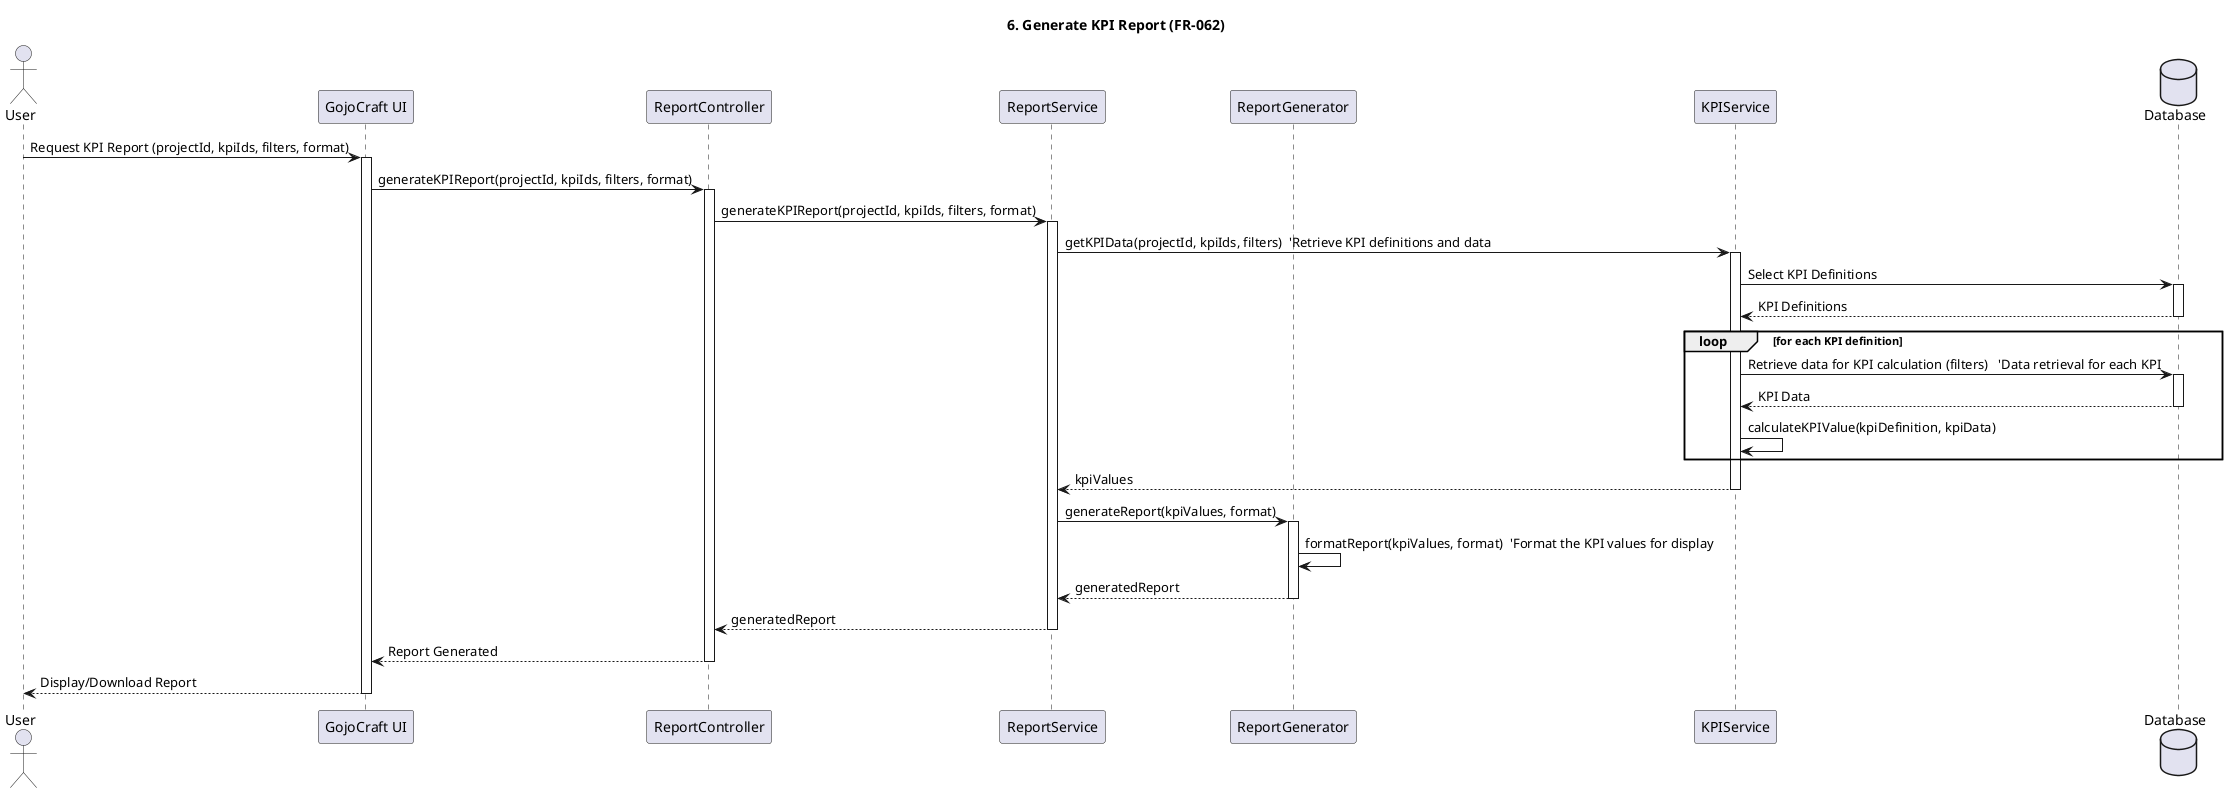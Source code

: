 @startuml
title 6. Generate KPI Report (FR-062)
actor User as U
participant "GojoCraft UI" as UI
participant "ReportController" as RC
participant "ReportService" as RS
participant "ReportGenerator" as RG
participant "KPIService" as KS
database Database


U -> UI: Request KPI Report (projectId, kpiIds, filters, format)
activate UI
UI -> RC: generateKPIReport(projectId, kpiIds, filters, format)
activate RC
RC -> RS: generateKPIReport(projectId, kpiIds, filters, format)
activate RS
RS -> KS: getKPIData(projectId, kpiIds, filters)  'Retrieve KPI definitions and data
activate KS
KS -> Database: Select KPI Definitions
activate Database
Database --> KS: KPI Definitions
deactivate Database

loop for each KPI definition
    KS -> Database: Retrieve data for KPI calculation (filters)   'Data retrieval for each KPI
    activate Database
    Database --> KS: KPI Data
    deactivate Database
    KS -> KS: calculateKPIValue(kpiDefinition, kpiData)
end

KS --> RS: kpiValues
deactivate KS


RS -> RG: generateReport(kpiValues, format)
activate RG
RG -> RG: formatReport(kpiValues, format)  'Format the KPI values for display
RG --> RS: generatedReport
deactivate RG
RS --> RC: generatedReport
deactivate RS
RC --> UI: Report Generated
deactivate RC
UI --> U: Display/Download Report
deactivate UI

@enduml